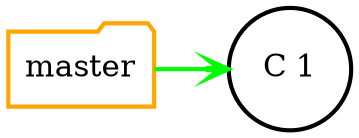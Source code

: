 digraph git_scenario_1 {
  splines=line
  rankdir="LR"
  bgcolor="transparent"

  /* Global Node/Edge config */
  edge[arrowhead=open,style=bold]
  node[fontsize=15.0,style=bold]

  /* Nodes representing the branches */
  node[shape=folder, color=orange]
  master [group="master"]

  /* Nodes representing commit */
  node[shape=circle, color=""]
  C_1[label="C 1", group="master"]

  edge[arrowhead=none, style="dashed",color=gray]
  /* Define master branch commits */
  master -> C_1 [arrowhead=open, color="green", style="bold"]
}
